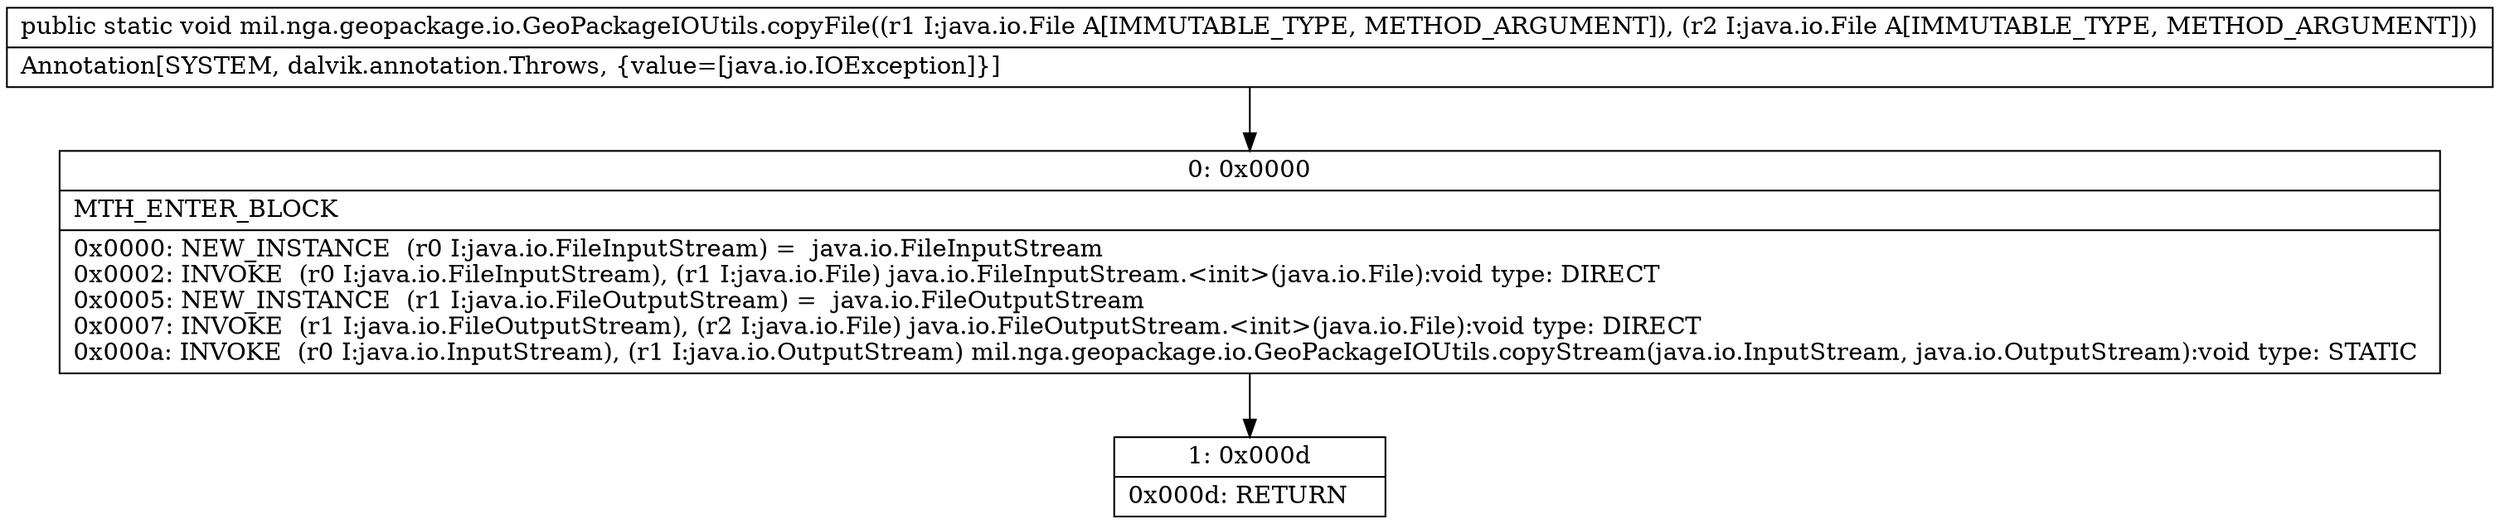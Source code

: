 digraph "CFG formil.nga.geopackage.io.GeoPackageIOUtils.copyFile(Ljava\/io\/File;Ljava\/io\/File;)V" {
Node_0 [shape=record,label="{0\:\ 0x0000|MTH_ENTER_BLOCK\l|0x0000: NEW_INSTANCE  (r0 I:java.io.FileInputStream) =  java.io.FileInputStream \l0x0002: INVOKE  (r0 I:java.io.FileInputStream), (r1 I:java.io.File) java.io.FileInputStream.\<init\>(java.io.File):void type: DIRECT \l0x0005: NEW_INSTANCE  (r1 I:java.io.FileOutputStream) =  java.io.FileOutputStream \l0x0007: INVOKE  (r1 I:java.io.FileOutputStream), (r2 I:java.io.File) java.io.FileOutputStream.\<init\>(java.io.File):void type: DIRECT \l0x000a: INVOKE  (r0 I:java.io.InputStream), (r1 I:java.io.OutputStream) mil.nga.geopackage.io.GeoPackageIOUtils.copyStream(java.io.InputStream, java.io.OutputStream):void type: STATIC \l}"];
Node_1 [shape=record,label="{1\:\ 0x000d|0x000d: RETURN   \l}"];
MethodNode[shape=record,label="{public static void mil.nga.geopackage.io.GeoPackageIOUtils.copyFile((r1 I:java.io.File A[IMMUTABLE_TYPE, METHOD_ARGUMENT]), (r2 I:java.io.File A[IMMUTABLE_TYPE, METHOD_ARGUMENT]))  | Annotation[SYSTEM, dalvik.annotation.Throws, \{value=[java.io.IOException]\}]\l}"];
MethodNode -> Node_0;
Node_0 -> Node_1;
}

